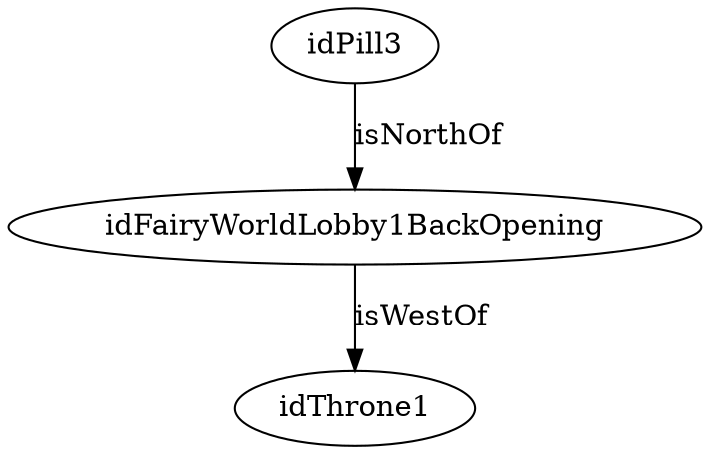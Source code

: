 strict digraph  {
idPill3 [node_type=entity_node, root=root];
idFairyWorldLobby1BackOpening;
idThrone1;
idPill3 -> idFairyWorldLobby1BackOpening  [edge_type=relationship, label=isNorthOf];
idFairyWorldLobby1BackOpening -> idThrone1  [edge_type=relationship, label=isWestOf];
}
